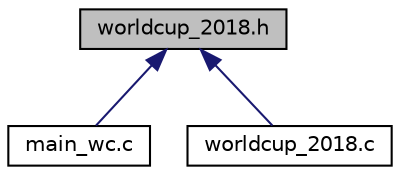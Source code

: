 digraph "worldcup_2018.h"
{
  edge [fontname="Helvetica",fontsize="10",labelfontname="Helvetica",labelfontsize="10"];
  node [fontname="Helvetica",fontsize="10",shape=record];
  Node1 [label="worldcup_2018.h",height=0.2,width=0.4,color="black", fillcolor="grey75", style="filled", fontcolor="black"];
  Node1 -> Node2 [dir="back",color="midnightblue",fontsize="10",style="solid",fontname="Helvetica"];
  Node2 [label="main_wc.c",height=0.2,width=0.4,color="black", fillcolor="white", style="filled",URL="$main__wc_8c.html",tooltip="Jogo utilizando árvore binaria da Copa do Mundo na Rússia 2018. "];
  Node1 -> Node3 [dir="back",color="midnightblue",fontsize="10",style="solid",fontname="Helvetica"];
  Node3 [label="worldcup_2018.c",height=0.2,width=0.4,color="black", fillcolor="white", style="filled",URL="$worldcup__2018_8c.html",tooltip="Jogo utilizando árvore binaria da Copa do Mundo na Rússia 2018. "];
}

